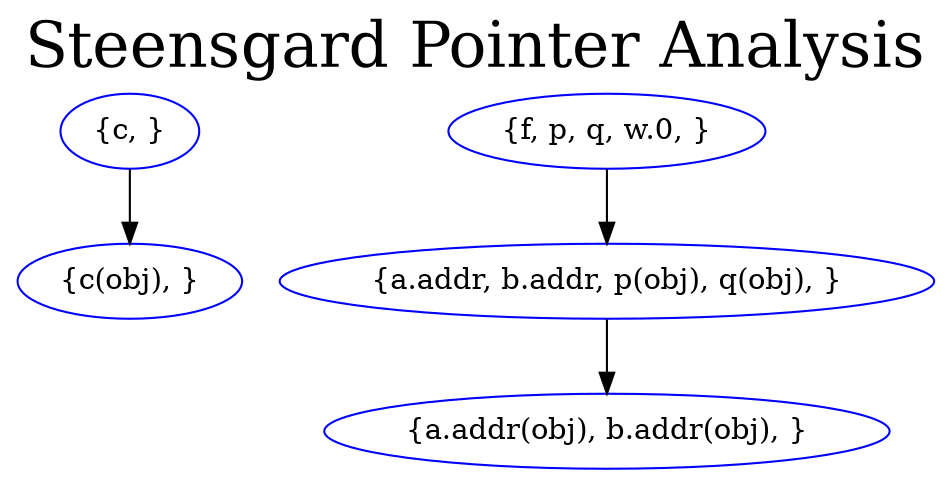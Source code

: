 digraph unification_ptg {
	graph [label="Steensgard Pointer Analysis",labelloc=t,fontsize=30];
	node [color=blue];
	"{c, }" -> "{c(obj), }";
	"{f, p, q, w.0, }" -> "{a.addr, b.addr, p(obj), q(obj), }";
	"{a.addr, b.addr, p(obj), q(obj), }" -> "{a.addr(obj), b.addr(obj), }";
}